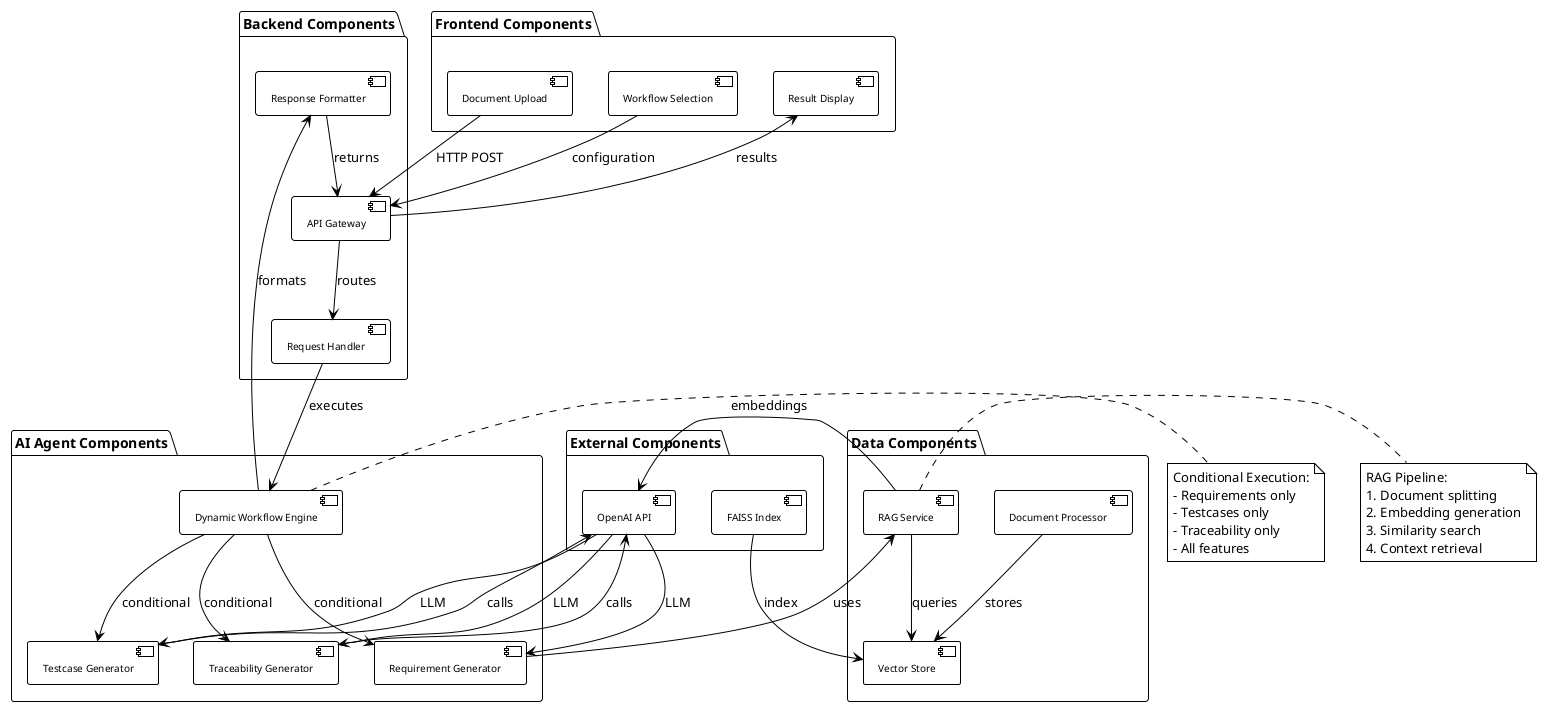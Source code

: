 @startuml AAWGA Component Diagram

!theme plain
skinparam componentFontSize 10
skinparam componentFontName Arial

package "Frontend Components" {
    [Document Upload] as upload
    [Workflow Selection] as workflow
    [Result Display] as display
}

package "Backend Components" {
    [API Gateway] as api
    [Request Handler] as handler
    [Response Formatter] as formatter
}

package "AI Agent Components" {
    [Dynamic Workflow Engine] as engine
    [Requirement Generator] as req_gen
    [Testcase Generator] as test_gen
    [Traceability Generator] as trace_gen
}

package "Data Components" {
    [Vector Store] as vector
    [RAG Service] as rag
    [Document Processor] as processor
}

package "External Components" {
    [OpenAI API] as openai
    [FAISS Index] as faiss
}

' Frontend connections
upload --> api : HTTP POST
workflow --> api : configuration
api --> display : results

' Backend connections
api --> handler : routes
handler --> engine : executes
engine --> formatter : formats
formatter --> api : returns

' AI Agent connections
engine --> req_gen : conditional
engine --> test_gen : conditional
engine --> trace_gen : conditional

req_gen --> rag : uses
test_gen --> openai : calls
trace_gen --> openai : calls

' Data connections
rag --> vector : queries
rag --> openai : embeddings
processor --> vector : stores

' External connections
openai --> req_gen : LLM
openai --> test_gen : LLM
openai --> trace_gen : LLM
faiss --> vector : index

note right of engine
  Conditional Execution:
  - Requirements only
  - Testcases only
  - Traceability only
  - All features
end note

note right of rag
  RAG Pipeline:
  1. Document splitting
  2. Embedding generation
  3. Similarity search
  4. Context retrieval
end note

@enduml 